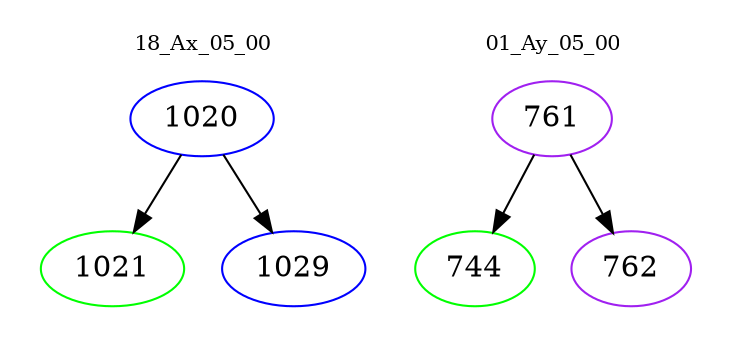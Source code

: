 digraph{
subgraph cluster_0 {
color = white
label = "18_Ax_05_00";
fontsize=10;
T0_1020 [label="1020", color="blue"]
T0_1020 -> T0_1021 [color="black"]
T0_1021 [label="1021", color="green"]
T0_1020 -> T0_1029 [color="black"]
T0_1029 [label="1029", color="blue"]
}
subgraph cluster_1 {
color = white
label = "01_Ay_05_00";
fontsize=10;
T1_761 [label="761", color="purple"]
T1_761 -> T1_744 [color="black"]
T1_744 [label="744", color="green"]
T1_761 -> T1_762 [color="black"]
T1_762 [label="762", color="purple"]
}
}
